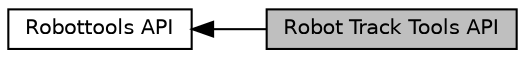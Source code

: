 digraph "Robot Track Tools API"
{
  edge [fontname="Helvetica",fontsize="10",labelfontname="Helvetica",labelfontsize="10"];
  node [fontname="Helvetica",fontsize="10",shape=record];
  rankdir=LR;
  Node1 [label="Robottools API",height=0.2,width=0.4,color="black", fillcolor="white", style="filled",URL="$group__robottools.html",tooltip="API for gathering track information and handling of car setups. "];
  Node0 [label="Robot Track Tools API",height=0.2,width=0.4,color="black", fillcolor="grey75", style="filled", fontcolor="black"];
  Node1->Node0 [shape=plaintext, dir="back", style="solid"];
}
